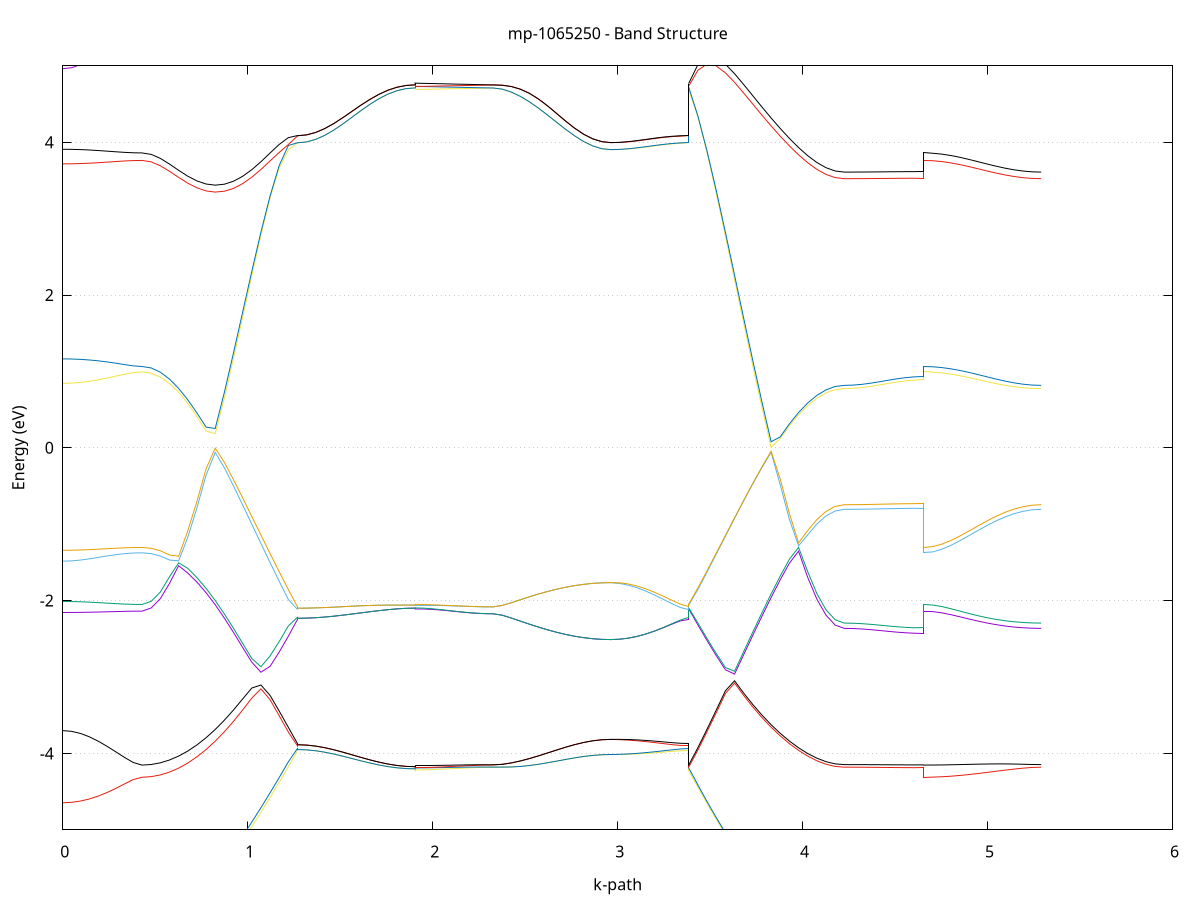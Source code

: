 set title 'mp-1065250 - Band Structure'
set xlabel 'k-path'
set ylabel 'Energy (eV)'
set grid y
set yrange [-5:5]
set terminal png size 800,600
set output 'mp-1065250_bands_gnuplot.png'
plot '-' using 1:2 with lines notitle, '-' using 1:2 with lines notitle, '-' using 1:2 with lines notitle, '-' using 1:2 with lines notitle, '-' using 1:2 with lines notitle, '-' using 1:2 with lines notitle, '-' using 1:2 with lines notitle, '-' using 1:2 with lines notitle, '-' using 1:2 with lines notitle, '-' using 1:2 with lines notitle, '-' using 1:2 with lines notitle, '-' using 1:2 with lines notitle, '-' using 1:2 with lines notitle, '-' using 1:2 with lines notitle, '-' using 1:2 with lines notitle, '-' using 1:2 with lines notitle, '-' using 1:2 with lines notitle, '-' using 1:2 with lines notitle, '-' using 1:2 with lines notitle, '-' using 1:2 with lines notitle
0.000000 -16.091419
0.047616 -16.090919
0.095231 -16.089219
0.142847 -16.086619
0.190463 -16.083119
0.238079 -16.079219
0.285694 -16.075119
0.333310 -16.071419
0.380926 -16.068819
0.428541 -16.067819
0.428541 -16.067819
0.477980 -16.059719
0.527419 -16.035319
0.576857 -15.994819
0.626296 -15.938119
0.675735 -15.865219
0.725174 -15.776219
0.774612 -15.671319
0.824051 -15.550419
0.873490 -15.413719
0.922928 -15.261219
0.972367 -15.093219
1.021806 -14.909719
1.071245 -14.711119
1.120683 -14.497319
1.170122 -14.268819
1.219561 -14.025819
1.268999 -13.768719
1.268999 -13.768719
1.268999 -13.750519
1.268999 -13.750519
1.317938 -13.750219
1.366877 -13.749319
1.415816 -13.747919
1.464755 -13.746119
1.513694 -13.744019
1.562633 -13.741619
1.611573 -13.739119
1.660512 -13.736719
1.709451 -13.734519
1.758390 -13.732719
1.807329 -13.731319
1.856268 -13.730419
1.905207 -13.730119
1.905207 -13.730119
1.905207 -13.748219
1.905207 -13.748219
1.952067 -13.746219
1.998927 -13.744219
2.045786 -13.742219
2.092646 -13.740319
2.139506 -13.738319
2.186366 -13.736419
2.233226 -13.734419
2.280086 -13.732519
2.326946 -13.730519
2.326946 -13.730519
2.375885 -13.731319
2.424824 -13.733519
2.473763 -13.736919
2.522702 -13.741219
2.571641 -13.745919
2.620580 -13.750919
2.669519 -13.755719
2.718458 -13.760219
2.767397 -13.764219
2.816336 -13.767519
2.865275 -13.770019
2.914214 -13.771519
2.963153 -13.772019
2.963153 -13.772019
3.010013 -13.773419
3.056873 -13.773819
3.103733 -13.773319
3.150593 -13.772219
3.197453 -13.770719
3.244313 -13.769019
3.291173 -13.767819
3.338033 -13.767519
3.384893 -13.768719
3.384893 -13.748219
3.434331 -14.004419
3.483770 -14.246619
3.533209 -14.474419
3.582648 -14.687619
3.632086 -14.885819
3.681525 -15.068819
3.730964 -15.236519
3.780402 -15.388719
3.829841 -15.525219
3.879280 -15.645919
3.928718 -15.750719
3.978157 -15.839519
4.027596 -15.912219
4.077035 -15.968919
4.126473 -16.009419
4.175912 -16.033719
4.225351 -16.041819
4.225351 -16.041819
4.272966 -16.041819
4.320582 -16.041819
4.368198 -16.041819
4.415814 -16.041819
4.463429 -16.041919
4.511045 -16.041919
4.558661 -16.041919
4.606276 -16.041919
4.653892 -16.041919
4.653892 -16.067819
4.702831 -16.067419
4.751770 -16.066319
4.800709 -16.064619
4.849648 -16.062219
4.898587 -16.059519
4.947526 -16.056519
4.996465 -16.053319
5.045404 -16.050319
5.094343 -16.047519
5.143282 -16.045119
5.192221 -16.043319
5.241160 -16.042219
5.290099 -16.041819
e
0.000000 -15.977919
0.047616 -15.978519
0.095231 -15.980319
0.142847 -15.983019
0.190463 -15.986619
0.238079 -15.990719
0.285694 -15.995019
0.333310 -15.998819
0.380926 -16.001519
0.428541 -16.002519
0.428541 -16.002519
0.477980 -15.994419
0.527419 -15.970119
0.576857 -15.929719
0.626296 -15.873119
0.675735 -15.800519
0.725174 -15.711819
0.774612 -15.607219
0.824051 -15.486619
0.873490 -15.350419
0.922928 -15.198419
0.972367 -15.031019
1.021806 -14.848219
1.071245 -14.650319
1.120683 -14.437419
1.170122 -14.209919
1.219561 -13.968019
1.268999 -13.732219
1.268999 -13.732219
1.268999 -13.750519
1.268999 -13.750519
1.317938 -13.750219
1.366877 -13.749319
1.415816 -13.747919
1.464755 -13.746119
1.513694 -13.744019
1.562633 -13.741619
1.611573 -13.739119
1.660512 -13.736719
1.709451 -13.734519
1.758390 -13.732719
1.807329 -13.731319
1.856268 -13.730419
1.905207 -13.730119
1.905207 -13.730119
1.905207 -13.712119
1.905207 -13.712119
1.952067 -13.714119
1.998927 -13.716119
2.045786 -13.718219
2.092646 -13.720319
2.139506 -13.722419
2.186366 -13.724519
2.233226 -13.726519
2.280086 -13.728519
2.326946 -13.730519
2.326946 -13.730519
2.375885 -13.731319
2.424824 -13.733519
2.473763 -13.736919
2.522702 -13.741219
2.571641 -13.745919
2.620580 -13.750919
2.669519 -13.755719
2.718458 -13.760219
2.767397 -13.764219
2.816336 -13.767519
2.865275 -13.770019
2.914214 -13.771519
2.963153 -13.772019
2.963153 -13.772019
3.010013 -13.769619
3.056873 -13.766319
3.103733 -13.762119
3.150593 -13.757219
3.197453 -13.751719
3.244313 -13.745919
3.291173 -13.740419
3.338033 -13.735719
3.384893 -13.732219
3.384893 -13.712119
3.434331 -13.952519
3.483770 -14.193619
3.533209 -14.420519
3.582648 -14.632719
3.632086 -14.830219
3.681525 -15.012619
3.730964 -15.179719
3.780402 -15.331319
3.829841 -15.467419
3.879280 -15.587719
3.928718 -15.692219
3.978157 -15.780719
4.027596 -15.853219
4.077035 -15.909719
4.126473 -15.950119
4.175912 -15.974319
4.225351 -15.982419
4.225351 -15.982419
4.272966 -15.982419
4.320582 -15.982419
4.368198 -15.982519
4.415814 -15.982519
4.463429 -15.982519
4.511045 -15.982619
4.558661 -15.982619
4.606276 -15.982619
4.653892 -15.982619
4.653892 -16.002519
4.702831 -16.002219
4.751770 -16.001419
4.800709 -16.000019
4.849648 -15.998219
4.898587 -15.996019
4.947526 -15.993719
4.996465 -15.991219
5.045404 -15.988919
5.094343 -15.986819
5.143282 -15.984919
5.192221 -15.983619
5.241160 -15.982719
5.290099 -15.982419
e
0.000000 -8.713319
0.047616 -8.712919
0.095231 -8.711719
0.142847 -8.709719
0.190463 -8.707319
0.238079 -8.704419
0.285694 -8.701519
0.333310 -8.699019
0.380926 -8.697319
0.428541 -8.696619
0.428541 -8.696619
0.477980 -8.759219
0.527419 -8.930819
0.576857 -9.178919
0.626296 -9.476019
0.675735 -9.806019
0.725174 -10.154319
0.774612 -10.509519
0.824051 -10.865919
0.873490 -11.219819
0.922928 -11.568319
0.972367 -11.909519
1.021806 -12.241819
1.071245 -12.563819
1.120683 -12.874619
1.170122 -13.173319
1.219561 -13.459419
1.268999 -13.712119
1.268999 -13.712119
1.268999 -13.693919
1.268999 -13.693919
1.317938 -13.693719
1.366877 -13.693019
1.415816 -13.692019
1.464755 -13.690719
1.513694 -13.689219
1.562633 -13.687519
1.611573 -13.685719
1.660512 -13.684019
1.709451 -13.682519
1.758390 -13.681219
1.807329 -13.680219
1.856268 -13.679619
1.905207 -13.679319
1.905207 -13.679319
1.905207 -13.697219
1.905207 -13.697219
1.952067 -13.695219
1.998927 -13.693219
2.045786 -13.691219
2.092646 -13.689119
2.139506 -13.687119
2.186366 -13.685119
2.233226 -13.683119
2.280086 -13.681119
2.326946 -13.679119
2.326946 -13.679119
2.375885 -13.678919
2.424824 -13.678119
2.473763 -13.677019
2.522702 -13.675819
2.571641 -13.674719
2.620580 -13.673819
2.669519 -13.673019
2.718458 -13.672519
2.767397 -13.672119
2.816336 -13.671819
2.865275 -13.671719
2.914214 -13.671619
2.963153 -13.671619
2.963153 -13.671619
3.010013 -13.674319
3.056873 -13.678019
3.103733 -13.682619
3.150593 -13.687919
3.197453 -13.693619
3.244313 -13.699419
3.291173 -13.704819
3.338033 -13.709219
3.384893 -13.712119
3.384893 -13.697219
3.434331 -13.440119
3.483770 -13.155419
3.533209 -12.858319
3.582648 -12.549619
3.632086 -12.230119
3.681525 -11.901019
3.730964 -11.563819
3.780402 -11.220319
3.829841 -10.872919
3.879280 -10.524719
3.928718 -10.180119
3.978157 -9.845119
4.027596 -9.539919
4.077035 -9.267719
4.126473 -9.046119
4.175912 -8.897719
4.225351 -8.845019
4.225351 -8.845019
4.272966 -8.844819
4.320582 -8.844419
4.368198 -8.843619
4.415814 -8.842819
4.463429 -8.841819
4.511045 -8.841019
4.558661 -8.840319
4.606276 -8.839819
4.653892 -8.839619
4.653892 -8.696619
4.702831 -8.698819
4.751770 -8.705319
4.800709 -8.715719
4.849648 -8.729319
4.898587 -8.745319
4.947526 -8.762719
4.996465 -8.780619
5.045404 -8.797919
5.094343 -8.813519
5.143282 -8.826719
5.192221 -8.836719
5.241160 -8.842919
5.290099 -8.845019
e
0.000000 -8.619519
0.047616 -8.619919
0.095231 -8.621119
0.142847 -8.623119
0.190463 -8.625619
0.238079 -8.628419
0.285694 -8.631319
0.333310 -8.633819
0.380926 -8.635619
0.428541 -8.636219
0.428541 -8.636219
0.477980 -8.705719
0.527419 -8.892719
0.576857 -9.156619
0.626296 -9.464719
0.675735 -9.794219
0.725174 -10.135419
0.774612 -10.483819
0.824051 -10.834419
0.873490 -11.183419
0.922928 -11.527919
0.972367 -11.865619
1.021806 -12.194819
1.071245 -12.514319
1.120683 -12.822919
1.170122 -13.119819
1.219561 -13.404219
1.268999 -13.675619
1.268999 -13.675619
1.268999 -13.693919
1.268999 -13.693919
1.317938 -13.693719
1.366877 -13.693019
1.415816 -13.692019
1.464755 -13.690719
1.513694 -13.689219
1.562633 -13.687519
1.611573 -13.685719
1.660512 -13.684019
1.709451 -13.682519
1.758390 -13.681219
1.807329 -13.680219
1.856268 -13.679619
1.905207 -13.679319
1.905207 -13.679319
1.905207 -13.661319
1.905207 -13.661319
1.952067 -13.663319
1.998927 -13.665319
2.045786 -13.667319
2.092646 -13.669319
2.139506 -13.671319
2.186366 -13.673219
2.233226 -13.675219
2.280086 -13.677219
2.326946 -13.679119
2.326946 -13.679119
2.375885 -13.678919
2.424824 -13.678119
2.473763 -13.677019
2.522702 -13.675819
2.571641 -13.674719
2.620580 -13.673819
2.669519 -13.673019
2.718458 -13.672519
2.767397 -13.672119
2.816336 -13.671819
2.865275 -13.671719
2.914214 -13.671619
2.963153 -13.671619
2.963153 -13.671619
3.010013 -13.669919
3.056873 -13.669219
3.103733 -13.669519
3.150593 -13.670519
3.197453 -13.672119
3.244313 -13.673919
3.291173 -13.675419
3.338033 -13.676219
3.384893 -13.675619
3.384893 -13.661319
3.434331 -13.391119
3.483770 -13.108119
3.533209 -12.813019
3.582648 -12.506519
3.632086 -12.189719
3.681525 -11.863719
3.730964 -11.530219
3.780402 -11.191019
3.829841 -10.848919
3.879280 -10.507219
3.928718 -10.170419
3.978157 -9.845019
4.027596 -9.528019
4.077035 -9.241819
4.126473 -9.005119
4.175912 -8.843819
4.225351 -8.785619
4.225351 -8.785619
4.272966 -8.785519
4.320582 -8.785019
4.368198 -8.784319
4.415814 -8.783419
4.463429 -8.782519
4.511045 -8.781619
4.558661 -8.780919
4.606276 -8.780419
4.653892 -8.780319
4.653892 -8.636219
4.702831 -8.638419
4.751770 -8.644919
4.800709 -8.655319
4.849648 -8.669019
4.898587 -8.685119
4.947526 -8.702619
4.996465 -8.720619
5.045404 -8.738019
5.094343 -8.753819
5.143282 -8.767119
5.192221 -8.777219
5.241160 -8.783519
5.290099 -8.785619
e
0.000000 -6.878919
0.047616 -6.878719
0.095231 -6.878319
0.142847 -6.877519
0.190463 -6.876619
0.238079 -6.875619
0.285694 -6.874619
0.333310 -6.873819
0.380926 -6.873319
0.428541 -6.873119
0.428541 -6.873119
0.477980 -6.824319
0.527419 -6.698219
0.576857 -6.532119
0.626296 -6.352819
0.675735 -6.173719
0.725174 -5.999019
0.774612 -5.828319
0.824051 -5.659219
0.873490 -5.489519
0.922928 -5.317119
0.972367 -5.140719
1.021806 -4.959219
1.071245 -4.771819
1.120683 -4.578419
1.170122 -4.378919
1.219561 -4.174019
1.268999 -3.964219
1.268999 -3.964219
1.268999 -3.949719
1.268999 -3.949719
1.317938 -3.953719
1.366877 -3.965419
1.415816 -3.984119
1.464755 -4.008319
1.513694 -4.036419
1.562633 -4.066619
1.611573 -4.097119
1.660512 -4.126019
1.709451 -4.151819
1.758390 -4.173219
1.807329 -4.189119
1.856268 -4.199019
1.905207 -4.202319
1.905207 -4.202319
1.905207 -4.217919
1.905207 -4.217919
1.952067 -4.215519
1.998927 -4.211919
2.045786 -4.207219
2.092646 -4.201819
2.139506 -4.196219
2.186366 -4.190719
2.233226 -4.185919
2.280086 -4.182119
2.326946 -4.179519
2.326946 -4.179519
2.375885 -4.179819
2.424824 -4.177819
2.473763 -4.171019
2.522702 -4.159019
2.571641 -4.142719
2.620580 -4.123019
2.669519 -4.101519
2.718458 -4.079519
2.767397 -4.058719
2.816336 -4.040619
2.865275 -4.026719
2.914214 -4.017819
2.963153 -4.014819
2.963153 -4.014819
3.010013 -4.014819
3.056873 -4.012419
3.103733 -4.007819
3.150593 -4.001119
3.197453 -3.992719
3.244313 -3.983319
3.291173 -3.973919
3.338033 -3.966419
3.384893 -3.964219
3.384893 -4.217919
3.434331 -4.441719
3.483770 -4.656719
3.533209 -4.862419
3.582648 -5.058619
3.632086 -5.245119
3.681525 -5.422019
3.730964 -5.589619
3.780402 -5.748419
3.829841 -5.901819
3.879280 -6.053019
3.928718 -6.200119
3.978157 -6.344119
4.027596 -6.485119
4.077035 -6.620019
4.126473 -6.739819
4.175912 -6.827119
4.225351 -6.859819
4.225351 -6.859819
4.272966 -6.859819
4.320582 -6.859819
4.368198 -6.859819
4.415814 -6.859919
4.463429 -6.859919
4.511045 -6.859919
4.558661 -6.859919
4.606276 -6.859919
4.653892 -6.859919
4.653892 -6.873119
4.702831 -6.872919
4.751770 -6.872319
4.800709 -6.871419
4.849648 -6.870219
4.898587 -6.868819
4.947526 -6.867319
4.996465 -6.865719
5.045404 -6.864119
5.094343 -6.862719
5.143282 -6.861519
5.192221 -6.860619
5.241160 -6.860019
5.290099 -6.859819
e
0.000000 -6.768319
0.047616 -6.768519
0.095231 -6.769019
0.142847 -6.769819
0.190463 -6.770819
0.238079 -6.771819
0.285694 -6.772819
0.333310 -6.773719
0.380926 -6.774219
0.428541 -6.774419
0.428541 -6.774419
0.477980 -6.732919
0.527419 -6.623119
0.576857 -6.473519
0.626296 -6.306319
0.675735 -6.133019
0.725174 -5.958719
0.774612 -5.785219
0.824051 -5.612219
0.873490 -5.438619
0.922928 -5.262819
0.972367 -5.083619
1.021806 -4.899819
1.071245 -4.710819
1.120683 -4.516219
1.170122 -4.316219
1.219561 -4.110919
1.268999 -3.935319
1.268999 -3.935319
1.268999 -3.949719
1.268999 -3.949719
1.317938 -3.953719
1.366877 -3.965419
1.415816 -3.984119
1.464755 -4.008319
1.513694 -4.036419
1.562633 -4.066619
1.611573 -4.097119
1.660512 -4.126019
1.709451 -4.151819
1.758390 -4.173219
1.807329 -4.189119
1.856268 -4.199019
1.905207 -4.202319
1.905207 -4.202319
1.905207 -4.191019
1.905207 -4.191019
1.952067 -4.189619
1.998927 -4.188119
2.045786 -4.186219
2.092646 -4.184019
2.139506 -4.181719
2.186366 -4.179719
2.233226 -4.178519
2.280086 -4.178419
2.326946 -4.179519
2.326946 -4.179519
2.375885 -4.179819
2.424824 -4.177819
2.473763 -4.171019
2.522702 -4.159019
2.571641 -4.142719
2.620580 -4.123019
2.669519 -4.101519
2.718458 -4.079519
2.767397 -4.058719
2.816336 -4.040619
2.865275 -4.026719
2.914214 -4.017819
2.963153 -4.014819
2.963153 -4.014819
3.010013 -4.012319
3.056873 -4.007319
3.103733 -4.000019
3.150593 -3.990519
3.197453 -3.979319
3.244313 -3.966919
3.291173 -3.954119
3.338033 -3.942619
3.384893 -3.935319
3.384893 -4.191019
3.434331 -4.415819
3.483770 -4.632919
3.533209 -4.841019
3.582648 -5.039819
3.632086 -5.229319
3.681525 -5.409619
3.730964 -5.581319
3.780402 -5.745019
3.829841 -5.899219
3.879280 -6.043019
3.928718 -6.180919
3.978157 -6.313619
4.027596 -6.440819
4.077035 -6.559619
4.126473 -6.662219
4.175912 -6.735019
4.225351 -6.761819
4.225351 -6.761819
4.272966 -6.761819
4.320582 -6.761819
4.368198 -6.761819
4.415814 -6.761819
4.463429 -6.761819
4.511045 -6.761819
4.558661 -6.761819
4.606276 -6.761819
4.653892 -6.761819
4.653892 -6.774419
4.702831 -6.774319
4.751770 -6.773719
4.800709 -6.772919
4.849648 -6.771719
4.898587 -6.770419
4.947526 -6.768919
4.996465 -6.767419
5.045404 -6.765919
5.094343 -6.764519
5.143282 -6.763419
5.192221 -6.762519
5.241160 -6.762019
5.290099 -6.761819
e
0.000000 -4.646319
0.047616 -4.640819
0.095231 -4.624319
0.142847 -4.597219
0.190463 -4.560019
0.238079 -4.513619
0.285694 -4.459519
0.333310 -4.400219
0.380926 -4.342619
0.428541 -4.312119
0.428541 -4.312119
0.477980 -4.304619
0.527419 -4.282319
0.576857 -4.245119
0.626296 -4.193119
0.675735 -4.126519
0.725174 -4.045419
0.774612 -3.949919
0.824051 -3.840319
0.873490 -3.717019
0.922928 -3.580619
0.972367 -3.432319
1.021806 -3.276619
1.071245 -3.155019
1.120683 -3.297319
1.170122 -3.507019
1.219561 -3.721619
1.268999 -3.901319
1.268999 -3.901319
1.268999 -3.886719
1.268999 -3.886719
1.317938 -3.891219
1.366877 -3.904319
1.415816 -3.925119
1.464755 -3.952119
1.513694 -3.983619
1.562633 -4.017619
1.611573 -4.052019
1.660512 -4.084919
1.709451 -4.114619
1.758390 -4.139519
1.807329 -4.158319
1.856268 -4.170019
1.905207 -4.173919
1.905207 -4.173919
1.905207 -4.185319
1.905207 -4.185319
1.952067 -4.184919
1.998927 -4.182319
2.045786 -4.177919
2.092646 -4.172619
2.139506 -4.167019
2.186366 -4.161519
2.233226 -4.156619
2.280086 -4.152719
2.326946 -4.150219
2.326946 -4.150219
2.375885 -4.143119
2.424824 -4.124919
2.473763 -4.099319
2.522702 -4.068019
2.571641 -4.032619
2.620580 -3.994919
2.669519 -3.956519
2.718458 -3.919419
2.767397 -3.885619
2.816336 -3.857019
2.865275 -3.835219
2.914214 -3.821519
2.963153 -3.816819
2.963153 -3.816819
3.010013 -3.820219
3.056873 -3.826219
3.103733 -3.834719
3.150593 -3.845419
3.197453 -3.857819
3.244313 -3.871219
3.291173 -3.884519
3.338033 -3.895719
3.384893 -3.901319
3.384893 -4.185319
3.434331 -3.953319
3.483770 -3.713219
3.533209 -3.467119
3.582648 -3.216219
3.632086 -3.079319
3.681525 -3.242119
3.730964 -3.392919
3.780402 -3.531519
3.829841 -3.657619
3.879280 -3.771319
3.928718 -3.872319
3.978157 -3.960519
4.027596 -4.035519
4.077035 -4.096519
4.126473 -4.142219
4.175912 -4.170719
4.225351 -4.180519
4.225351 -4.180519
4.272966 -4.180719
4.320582 -4.181319
4.368198 -4.182219
4.415814 -4.183319
4.463429 -4.184419
4.511045 -4.185619
4.558661 -4.186519
4.606276 -4.187119
4.653892 -4.187319
4.653892 -4.312119
4.702831 -4.310519
4.751770 -4.306119
4.800709 -4.298919
4.849648 -4.289119
4.898587 -4.277319
4.947526 -4.263919
4.996465 -4.249319
5.045404 -4.234319
5.094343 -4.219419
5.143282 -4.205519
5.192221 -4.193219
5.241160 -4.184119
5.290099 -4.180519
e
0.000000 -3.702019
0.047616 -3.711319
0.095231 -3.738719
0.142847 -3.782219
0.190463 -3.838919
0.238079 -3.905519
0.285694 -3.978219
0.333310 -4.052219
0.380926 -4.119319
0.428541 -4.153019
0.428541 -4.153019
0.477980 -4.145719
0.527419 -4.123619
0.576857 -4.086819
0.626296 -4.035419
0.675735 -3.969619
0.725174 -3.889419
0.774612 -3.795119
0.824051 -3.687119
0.873490 -3.565719
0.922928 -3.431919
0.972367 -3.288019
1.021806 -3.144619
1.071245 -3.105019
1.120683 -3.240819
1.170122 -3.445719
1.219561 -3.658919
1.268999 -3.871919
1.268999 -3.871919
1.268999 -3.886719
1.268999 -3.886719
1.317938 -3.891219
1.366877 -3.904319
1.415816 -3.925119
1.464755 -3.952119
1.513694 -3.983619
1.562633 -4.017619
1.611573 -4.052019
1.660512 -4.084919
1.709451 -4.114619
1.758390 -4.139519
1.807329 -4.158319
1.856268 -4.170019
1.905207 -4.173919
1.905207 -4.173919
1.905207 -4.158119
1.905207 -4.158119
1.952067 -4.158819
1.998927 -4.158219
2.045786 -4.156819
2.092646 -4.154619
2.139506 -4.152419
2.186366 -4.150419
2.233226 -4.149119
2.280086 -4.149019
2.326946 -4.150219
2.326946 -4.150219
2.375885 -4.143119
2.424824 -4.124919
2.473763 -4.099319
2.522702 -4.068019
2.571641 -4.032619
2.620580 -3.994919
2.669519 -3.956519
2.718458 -3.919419
2.767397 -3.885619
2.816336 -3.857019
2.865275 -3.835219
2.914214 -3.821519
2.963153 -3.816819
2.963153 -3.816819
3.010013 -3.816219
3.056873 -3.818419
3.103733 -3.823119
3.150593 -3.830019
3.197453 -3.838819
3.244313 -3.848719
3.291173 -3.858919
3.338033 -3.867619
3.384893 -3.871919
3.384893 -4.158119
3.434331 -3.923319
3.483770 -3.681319
3.533209 -3.433219
3.582648 -3.180419
3.632086 -3.049519
3.681525 -3.211219
3.730964 -3.361119
3.780402 -3.499019
3.829841 -3.624519
3.879280 -3.737719
3.928718 -3.838419
3.978157 -3.926419
4.027596 -4.001419
4.077035 -4.062519
4.126473 -4.108419
4.175912 -4.137119
4.225351 -4.146919
4.225351 -4.146919
4.272966 -4.147019
4.320582 -4.147319
4.368198 -4.147819
4.415814 -4.148519
4.463429 -4.149219
4.511045 -4.149919
4.558661 -4.150419
4.606276 -4.150819
4.653892 -4.150919
4.653892 -4.153019
4.702831 -4.152619
4.751770 -4.151219
4.800709 -4.149119
4.849648 -4.146519
4.898587 -4.143719
4.947526 -4.141019
4.996465 -4.139019
5.045404 -4.137819
5.094343 -4.137919
5.143282 -4.139419
5.192221 -4.142119
5.241160 -4.145319
5.290099 -4.146919
e
0.000000 -2.155519
0.047616 -2.155119
0.095231 -2.154019
0.142847 -2.152119
0.190463 -2.149619
0.238079 -2.146719
0.285694 -2.143519
0.333310 -2.140619
0.380926 -2.138519
0.428541 -2.137819
0.428541 -2.137819
0.477980 -2.096619
0.527419 -1.974619
0.576857 -1.775519
0.626296 -1.543319
0.675735 -1.639519
0.725174 -1.757519
0.774612 -1.896219
0.824051 -2.054119
0.873490 -2.228619
0.922928 -2.416419
0.972367 -2.612819
1.021806 -2.805719
1.071245 -2.937919
1.120683 -2.860419
1.170122 -2.673519
1.219561 -2.465819
1.268999 -2.245819
1.268999 -2.245819
1.268999 -2.231219
1.268999 -2.231219
1.317938 -2.229419
1.366877 -2.223919
1.415816 -2.215319
1.464755 -2.204019
1.513694 -2.190719
1.562633 -2.176019
1.611573 -2.160819
1.660512 -2.145719
1.709451 -2.131319
1.758390 -2.118519
1.807329 -2.108019
1.856268 -2.100819
1.905207 -2.098219
1.905207 -2.098219
1.905207 -2.109219
1.905207 -2.109219
1.952067 -2.110119
1.998927 -2.115419
2.045786 -2.124119
2.092646 -2.134919
2.139506 -2.146319
2.186366 -2.156919
2.233226 -2.165419
2.280086 -2.170819
2.326946 -2.172519
2.326946 -2.172519
2.375885 -2.191219
2.424824 -2.227919
2.473763 -2.268219
2.522702 -2.308219
2.571641 -2.346519
2.620580 -2.382119
2.669519 -2.414319
2.718458 -2.442619
2.767397 -2.466319
2.816336 -2.485219
2.865275 -2.499019
2.914214 -2.507319
2.963153 -2.510119
2.963153 -2.510119
3.010013 -2.505519
3.056873 -2.491919
3.103733 -2.469519
3.150593 -2.439019
3.197453 -2.401319
3.244313 -2.357819
3.291173 -2.310719
3.338033 -2.266319
3.384893 -2.245819
3.384893 -2.109219
3.434331 -2.319119
3.483770 -2.524119
3.533209 -2.719819
3.582648 -2.905019
3.632086 -2.962119
3.681525 -2.706919
3.730964 -2.452819
3.780402 -2.202419
3.829841 -1.959119
3.879280 -1.726519
3.928718 -1.509419
3.978157 -1.352919
4.027596 -1.695719
4.077035 -1.980219
4.126473 -2.190719
4.175912 -2.319919
4.225351 -2.363519
4.225351 -2.363519
4.272966 -2.365619
4.320582 -2.371419
4.368198 -2.380319
4.415814 -2.391119
4.463429 -2.402519
4.511045 -2.413019
4.558661 -2.421519
4.606276 -2.427019
4.653892 -2.428919
4.653892 -2.137819
4.702831 -2.143619
4.751770 -2.159819
4.800709 -2.183519
4.849648 -2.211219
4.898587 -2.240119
4.947526 -2.267719
4.996465 -2.292819
5.045404 -2.314519
5.094343 -2.332219
5.143282 -2.346019
5.192221 -2.355819
5.241160 -2.361619
5.290099 -2.363519
e
0.000000 -2.011419
0.047616 -2.012419
0.095231 -2.015519
0.142847 -2.020219
0.190463 -2.026219
0.238079 -2.032919
0.285694 -2.039619
0.333310 -2.045319
0.380926 -2.049219
0.428541 -2.050719
0.428541 -2.050719
0.477980 -2.009619
0.527419 -1.887719
0.576857 -1.688819
0.626296 -1.505619
0.675735 -1.577919
0.725174 -1.698419
0.774612 -1.839219
0.824051 -1.998419
0.873490 -2.173719
0.922928 -2.362019
0.972367 -2.559419
1.021806 -2.757819
1.071245 -2.865019
1.120683 -2.724519
1.170122 -2.535919
1.219561 -2.331319
1.268999 -2.217819
1.268999 -2.217819
1.268999 -2.231219
1.268999 -2.231219
1.317938 -2.229419
1.366877 -2.223919
1.415816 -2.215319
1.464755 -2.204019
1.513694 -2.190719
1.562633 -2.176019
1.611573 -2.160819
1.660512 -2.145719
1.709451 -2.131319
1.758390 -2.118519
1.807329 -2.108019
1.856268 -2.100819
1.905207 -2.098219
1.905207 -2.098219
1.905207 -2.095519
1.905207 -2.095519
1.952067 -2.098819
1.998927 -2.107019
2.045786 -2.118319
2.092646 -2.131019
2.139506 -2.143719
2.186366 -2.155219
2.233226 -2.164419
2.280086 -2.170319
2.326946 -2.172519
2.326946 -2.172519
2.375885 -2.191219
2.424824 -2.227919
2.473763 -2.268219
2.522702 -2.308219
2.571641 -2.346519
2.620580 -2.382119
2.669519 -2.414319
2.718458 -2.442619
2.767397 -2.466319
2.816336 -2.485219
2.865275 -2.499019
2.914214 -2.507319
2.963153 -2.510119
2.963153 -2.510119
3.010013 -2.505519
3.056873 -2.491719
3.103733 -2.469119
3.150593 -2.438119
3.197453 -2.399519
3.244313 -2.354519
3.291173 -2.305019
3.338033 -2.255019
3.384893 -2.217819
3.384893 -2.095519
3.434331 -2.295319
3.483770 -2.498519
3.533209 -2.692619
3.582648 -2.876419
3.632086 -2.924419
3.681525 -2.667219
3.730964 -2.410919
3.780402 -2.158319
3.829841 -1.912619
3.879280 -1.677719
3.928718 -1.458119
3.978157 -1.303219
4.027596 -1.620919
4.077035 -1.907219
4.126473 -2.119519
4.175912 -2.250119
4.225351 -2.294219
4.225351 -2.294219
4.272966 -2.296219
4.320582 -2.301919
4.368198 -2.310519
4.415814 -2.321019
4.463429 -2.332119
4.511045 -2.342319
4.558661 -2.350519
4.606276 -2.355919
4.653892 -2.357719
4.653892 -2.050719
4.702831 -2.057819
4.751770 -2.077519
4.800709 -2.105319
4.849648 -2.136619
4.898587 -2.168119
4.947526 -2.197419
4.996465 -2.223419
5.045404 -2.245419
5.094343 -2.263319
5.143282 -2.276919
5.192221 -2.286619
5.241160 -2.292319
5.290099 -2.294219
e
0.000000 -1.483619
0.047616 -1.479919
0.095231 -1.469319
0.142847 -1.453619
0.190463 -1.435019
0.238079 -1.416119
0.285694 -1.399119
0.333310 -1.385719
0.380926 -1.377319
0.428541 -1.374519
0.428541 -1.374519
0.477980 -1.384919
0.527419 -1.416219
0.576857 -1.468919
0.626296 -1.479119
0.675735 -1.172619
0.725174 -0.785719
0.774612 -0.358119
0.824051 -0.060019
0.873490 -0.260119
0.922928 -0.499319
0.972367 -0.747619
1.021806 -0.999519
1.071245 -1.251819
1.120683 -1.501819
1.170122 -1.747419
1.219561 -1.986619
1.268999 -2.115519
1.268999 -2.115519
1.268999 -2.099219
1.268999 -2.099219
1.317938 -2.098219
1.366877 -2.095419
1.415816 -2.091119
1.464755 -2.085619
1.513694 -2.079619
1.562633 -2.073619
1.611573 -2.068219
1.660512 -2.063719
1.709451 -2.060619
1.758390 -2.058919
1.807329 -2.058619
1.856268 -2.059119
1.905207 -2.059419
1.905207 -2.059419
1.905207 -2.062119
1.905207 -2.062119
1.952067 -2.062419
1.998927 -2.063019
2.045786 -2.064819
2.092646 -2.067819
2.139506 -2.071619
2.186366 -2.075619
2.233226 -2.079119
2.280086 -2.081419
2.326946 -2.082119
2.326946 -2.082119
2.375885 -2.063619
2.424824 -2.027719
2.473763 -1.988719
2.522702 -1.950419
2.571641 -1.914219
2.620580 -1.880919
2.669519 -1.851119
2.718458 -1.825319
2.767397 -1.803819
2.816336 -1.786919
2.865275 -1.774619
2.914214 -1.767219
2.963153 -1.764819
2.963153 -1.764819
3.010013 -1.774919
3.056873 -1.797219
3.103733 -1.830619
3.150593 -1.873619
3.197453 -1.924319
3.244313 -1.980019
3.291173 -2.037519
3.338033 -2.089919
3.384893 -2.115519
3.384893 -2.062119
3.434331 -1.851719
3.483770 -1.623819
3.533209 -1.391519
3.582648 -1.157019
3.632086 -0.922619
3.681525 -0.691119
3.730964 -0.469019
3.780402 -0.257519
3.829841 -0.058719
3.879280 -0.485719
3.928718 -0.938119
3.978157 -1.282519
4.027596 -1.138619
4.077035 -0.997519
4.126473 -0.892219
4.175912 -0.827119
4.225351 -0.805019
4.225351 -0.805019
4.272966 -0.804619
4.320582 -0.803319
4.368198 -0.801419
4.415814 -0.799219
4.463429 -0.796819
4.511045 -0.794719
4.558661 -0.793019
4.606276 -0.791919
4.653892 -0.791519
4.653892 -1.374519
4.702831 -1.362519
4.751770 -1.328719
4.800709 -1.278219
4.849648 -1.217119
4.898587 -1.150619
4.947526 -1.082819
4.996465 -1.017519
5.045404 -0.957419
5.094343 -0.905119
5.143282 -0.862419
5.192221 -0.830919
5.241160 -0.811519
5.290099 -0.805019
e
0.000000 -1.341319
0.047616 -1.340219
0.095231 -1.337319
0.142847 -1.332719
0.190463 -1.326919
0.238079 -1.320519
0.285694 -1.314319
0.333310 -1.309019
0.380926 -1.305419
0.428541 -1.304219
0.428541 -1.304219
0.477980 -1.315019
0.527419 -1.347619
0.576857 -1.402319
0.626296 -1.419319
0.675735 -1.087019
0.725174 -0.701319
0.774612 -0.276419
0.824051 -0.004619
0.873490 -0.188619
0.922928 -0.416819
0.972367 -0.654719
1.021806 -0.897219
1.071245 -1.141019
1.120683 -1.383519
1.170122 -1.622319
1.219561 -1.855619
1.268999 -2.081719
1.268999 -2.081719
1.268999 -2.099219
1.268999 -2.099219
1.317938 -2.098219
1.366877 -2.095419
1.415816 -2.091119
1.464755 -2.085619
1.513694 -2.079619
1.562633 -2.073619
1.611573 -2.068219
1.660512 -2.063719
1.709451 -2.060619
1.758390 -2.058919
1.807329 -2.058619
1.856268 -2.059119
1.905207 -2.059419
1.905207 -2.059419
1.905207 -2.048619
1.905207 -2.048619
1.952067 -2.051319
1.998927 -2.054919
2.045786 -2.059219
2.092646 -2.064019
2.139506 -2.069219
2.186366 -2.074119
2.233226 -2.078219
2.280086 -2.081019
2.326946 -2.082119
2.326946 -2.082119
2.375885 -2.063619
2.424824 -2.027719
2.473763 -1.988719
2.522702 -1.950419
2.571641 -1.914219
2.620580 -1.880919
2.669519 -1.851119
2.718458 -1.825319
2.767397 -1.803819
2.816336 -1.786919
2.865275 -1.774619
2.914214 -1.767219
2.963153 -1.764819
2.963153 -1.764819
3.010013 -1.767119
3.056873 -1.781819
3.103733 -1.808019
3.150593 -1.844419
3.197453 -1.889019
3.244313 -1.939619
3.291173 -1.993419
3.338033 -2.045419
3.384893 -2.081719
3.384893 -2.048619
3.434331 -1.832819
3.483770 -1.607619
3.533209 -1.378519
3.582648 -1.147519
3.632086 -0.917119
3.681525 -0.689919
3.730964 -0.465419
3.780402 -0.248819
3.829841 -0.044719
3.879280 -0.409919
3.928718 -0.861819
3.978157 -1.244119
4.027596 -1.082819
4.077035 -0.939819
4.126473 -0.833119
4.175912 -0.767019
4.225351 -0.744719
4.225351 -0.744719
4.272966 -0.744219
4.320582 -0.742919
4.368198 -0.740819
4.415814 -0.738419
4.463429 -0.736019
4.511045 -0.733719
4.558661 -0.731919
4.606276 -0.730819
4.653892 -0.730419
4.653892 -1.304219
4.702831 -1.293319
4.751770 -1.262019
4.800709 -1.214419
4.849648 -1.155519
4.898587 -1.090119
4.947526 -1.022819
4.996465 -0.957519
5.045404 -0.897319
5.094343 -0.844819
5.143282 -0.802019
5.192221 -0.770519
5.241160 -0.751219
5.290099 -0.744719
e
0.000000 0.844081
0.047616 0.847181
0.095231 0.856281
0.142847 0.870981
0.190463 0.890181
0.238079 0.912981
0.285694 0.937881
0.333310 0.962881
0.380926 0.984481
0.428541 0.994481
0.428541 0.994481
0.477980 0.977481
0.527419 0.926581
0.576857 0.842781
0.626296 0.727181
0.675735 0.581681
0.725174 0.409481
0.774612 0.219581
0.824051 0.186281
0.873490 0.648981
0.922928 1.171681
0.972367 1.711281
1.021806 2.254481
1.071245 2.784481
1.120683 3.272781
1.170122 3.662381
1.219561 3.903781
1.268999 3.991781
1.268999 3.991781
1.268999 3.993181
1.268999 3.993181
1.317938 4.004381
1.366877 4.037281
1.415816 4.089681
1.464755 4.158381
1.513694 4.238781
1.562633 4.325781
1.611573 4.413481
1.660512 4.496481
1.709451 4.570081
1.758390 4.630581
1.807329 4.675081
1.856268 4.702381
1.905207 4.711581
1.905207 4.711581
1.905207 4.691281
1.905207 4.691281
1.952067 4.693581
1.998927 4.695781
2.045786 4.697781
2.092646 4.699881
2.139506 4.701881
2.186366 4.703881
2.233226 4.705981
2.280086 4.708181
2.326946 4.710281
2.326946 4.710281
2.375885 4.695681
2.424824 4.657381
2.473763 4.601081
2.522702 4.530081
2.571641 4.447381
2.620580 4.356781
2.669519 4.262681
2.718458 4.169981
2.767397 4.083881
2.816336 4.009581
2.865275 3.952181
2.914214 3.915781
2.963153 3.903381
2.963153 3.903381
3.010013 3.905481
3.056873 3.912581
3.103733 3.923681
3.150593 3.937381
3.197453 3.952081
3.244313 3.966381
3.291173 3.978681
3.338033 3.987581
3.384893 3.991781
3.384893 4.691481
3.434331 4.333281
3.483770 3.863381
3.533209 3.332581
3.582648 2.773281
3.632086 2.202481
3.681525 1.632081
3.730964 1.070781
3.780402 0.526181
3.829841 0.005081
3.879280 0.124381
3.928718 0.288781
3.978157 0.432081
4.027596 0.552481
4.077035 0.648181
4.126473 0.717981
4.175912 0.760581
4.225351 0.774881
4.225351 0.774881
4.272966 0.778381
4.320582 0.788381
4.368198 0.803881
4.415814 0.822781
4.463429 0.842881
4.511045 0.861781
4.558661 0.877181
4.606276 0.887281
4.653892 0.890781
4.653892 0.994481
4.702831 0.991081
4.751770 0.981081
4.800709 0.965181
4.849648 0.944381
4.898587 0.919981
4.947526 0.893681
4.996465 0.866981
5.045404 0.841481
5.094343 0.818781
5.143282 0.799981
5.192221 0.786181
5.241160 0.777681
5.290099 0.774881
e
0.000000 1.164281
0.047616 1.162781
0.095231 1.157981
0.142847 1.150081
0.190463 1.139081
0.238079 1.125081
0.285694 1.108381
0.333310 1.090081
0.380926 1.072881
0.428541 1.064381
0.428541 1.064381
0.477980 1.045781
0.527419 0.990381
0.576857 0.900081
0.626296 0.777981
0.675735 0.628381
0.725174 0.456681
0.774612 0.271581
0.824051 0.252881
0.873490 0.724481
0.922928 1.242781
0.972367 1.775381
1.021806 2.308381
1.071245 2.823881
1.120683 3.296081
1.170122 3.695981
1.219561 3.957581
1.268999 3.993981
1.268999 3.993981
1.268999 3.993181
1.268999 3.993181
1.317938 4.004381
1.366877 4.037281
1.415816 4.089681
1.464755 4.158381
1.513694 4.238881
1.562633 4.325781
1.611573 4.413481
1.660512 4.496581
1.709451 4.570181
1.758390 4.630681
1.807329 4.675081
1.856268 4.702481
1.905207 4.711581
1.905207 4.711581
1.905207 4.728881
1.905207 4.728881
1.952067 4.728781
1.998927 4.726781
2.045786 4.724381
2.092646 4.721981
2.139506 4.719781
2.186366 4.717181
2.233226 4.714881
2.280086 4.712581
2.326946 4.710481
2.326946 4.710381
2.375885 4.695781
2.424824 4.657381
2.473763 4.601081
2.522702 4.530081
2.571641 4.447381
2.620580 4.356781
2.669519 4.262681
2.718458 4.169981
2.767397 4.083881
2.816336 4.009581
2.865275 3.952181
2.914214 3.915781
2.963153 3.903381
2.963153 3.903381
3.010013 3.906681
3.056873 3.914981
3.103733 3.927081
3.150593 3.941681
3.197453 3.956881
3.244313 3.971381
3.291173 3.983281
3.338033 3.991181
3.384893 3.993981
3.384893 4.729081
3.434331 4.340481
3.483770 3.880481
3.533209 3.367481
3.582648 2.820981
3.632086 2.259381
3.681525 1.695681
3.730964 1.139381
3.780402 0.598281
3.829841 0.079481
3.879280 0.143881
3.928718 0.313681
3.978157 0.461981
4.027596 0.586781
4.077035 0.686181
4.126473 0.758581
4.175912 0.802781
4.225351 0.817681
4.225351 0.817681
4.272966 0.821081
4.320582 0.831081
4.368198 0.846381
4.415814 0.865081
4.463429 0.885081
4.511045 0.903781
4.558661 0.919081
4.606276 0.929081
4.653892 0.932481
4.653892 1.064381
4.702831 1.060981
4.751770 1.050881
4.800709 1.034581
4.849648 1.013081
4.898587 0.987481
4.947526 0.959181
4.996465 0.929681
5.045404 0.900681
5.094343 0.873881
5.143282 0.850681
5.192221 0.832881
5.241160 0.821481
5.290099 0.817681
e
0.000000 3.717181
0.047616 3.718181
0.095231 3.721181
0.142847 3.725981
0.190463 3.732381
0.238079 3.739881
0.285694 3.747681
0.333310 3.754881
0.380926 3.760181
0.428541 3.762181
0.428541 3.762181
0.477980 3.743681
0.527419 3.692481
0.576857 3.620081
0.626296 3.540081
0.675735 3.464681
0.725174 3.403581
0.774612 3.363381
0.824051 3.347981
0.873490 3.358981
0.922928 3.396281
0.972367 3.458381
1.021806 3.542281
1.071245 3.643681
1.120683 3.755581
1.170122 3.866681
1.219561 3.970081
1.268999 4.083081
1.268999 4.083081
1.268999 4.085581
1.268999 4.085581
1.317938 4.096481
1.366877 4.128181
1.415816 4.178781
1.464755 4.244681
1.513694 4.321281
1.562633 4.403281
1.611573 4.485081
1.660512 4.561381
1.709451 4.627881
1.758390 4.681481
1.807329 4.720381
1.856268 4.743881
1.905207 4.751681
1.905207 4.751681
1.905207 4.731481
1.905207 4.731481
1.952067 4.731881
1.998927 4.734281
2.045786 4.736481
2.092646 4.738781
2.139506 4.741081
2.186366 4.743281
2.233226 4.745581
2.280086 4.748081
2.326946 4.750281
2.326946 4.750381
2.375885 4.746581
2.424824 4.729981
2.473763 4.695181
2.522702 4.640481
2.571641 4.566681
2.620580 4.477181
2.669519 4.378081
2.718458 4.277681
2.767397 4.184181
2.816336 4.104881
2.865275 4.045081
2.914214 4.007981
2.963153 3.995381
2.963153 3.995381
3.010013 3.997681
3.056873 4.005481
3.103733 4.017781
3.150593 4.032881
3.197453 4.048581
3.244313 4.062581
3.291173 4.073481
3.338033 4.080381
3.384893 4.083081
3.384893 4.731681
3.434331 4.943581
3.483770 5.023181
3.533209 4.998481
3.582648 4.908581
3.632086 4.784181
3.681525 4.644081
3.730964 4.498981
3.780402 4.354481
3.829841 4.213781
3.879280 4.079081
3.928718 3.952381
3.978157 3.835781
4.027596 3.732281
4.077035 3.645381
4.126473 3.579181
4.175912 3.537481
4.225351 3.523281
4.225351 3.523281
4.272966 3.523481
4.320582 3.523981
4.368198 3.524781
4.415814 3.525881
4.463429 3.526881
4.511045 3.527881
4.558661 3.528681
4.606276 3.529181
4.653892 3.529381
4.653892 3.762181
4.702831 3.758481
4.751770 3.747681
4.800709 3.730481
4.849648 3.708081
4.898587 3.681881
4.947526 3.653581
4.996465 3.624781
5.045404 3.597281
5.094343 3.572481
5.143282 3.551781
5.192221 3.536181
5.241160 3.526481
5.290099 3.523281
e
0.000000 3.908381
0.047616 3.907281
0.095231 3.903981
0.142847 3.898781
0.190463 3.891881
0.238079 3.883881
0.285694 3.875581
0.333310 3.867981
0.380926 3.862381
0.428541 3.860281
0.428541 3.860281
0.477980 3.841281
0.527419 3.788781
0.576857 3.714481
0.626296 3.632681
0.675735 3.555781
0.725174 3.493881
0.774612 3.453481
0.824051 3.438681
0.873490 3.450881
0.922928 3.490081
0.972367 3.554481
1.021806 3.640981
1.071245 3.744981
1.120683 3.859181
1.170122 3.971681
1.219561 4.060681
1.268999 4.087481
1.268999 4.087481
1.268999 4.085581
1.268999 4.085581
1.317938 4.096481
1.366877 4.128181
1.415816 4.178781
1.464755 4.244681
1.513694 4.321281
1.562633 4.403281
1.611573 4.485181
1.660512 4.561381
1.709451 4.627881
1.758390 4.681881
1.807329 4.720481
1.856268 4.743881
1.905207 4.751681
1.905207 4.751681
1.905207 4.773581
1.905207 4.773581
1.952067 4.771081
1.998927 4.768681
2.045786 4.765981
2.092646 4.763381
2.139506 4.760681
2.186366 4.757981
2.233226 4.755381
2.280086 4.752981
2.326946 4.750381
2.326946 4.750481
2.375885 4.746781
2.424824 4.729981
2.473763 4.695181
2.522702 4.640581
2.571641 4.567181
2.620580 4.477181
2.669519 4.378081
2.718458 4.277681
2.767397 4.184181
2.816336 4.104881
2.865275 4.045081
2.914214 4.007981
2.963153 3.995381
2.963153 3.995381
3.010013 3.998981
3.056873 4.007881
3.103733 4.020981
3.150593 4.036681
3.197453 4.052581
3.244313 4.066881
3.291173 4.077881
3.338033 4.084881
3.384893 4.087481
3.384893 4.773681
3.434331 5.017781
3.483770 5.121081
3.533209 5.108481
3.582648 5.022181
3.632086 4.897381
3.681525 4.755581
3.730964 4.608181
3.780402 4.461081
3.829841 4.317781
3.879280 4.180181
3.928718 4.050481
3.978157 3.930881
4.027596 3.824581
4.077035 3.735281
4.126473 3.667181
4.175912 3.624281
4.225351 3.609581
4.225351 3.609581
4.272966 3.609781
4.320582 3.610381
4.368198 3.611181
4.415814 3.612281
4.463429 3.613381
4.511045 3.614381
4.558661 3.615281
4.606276 3.615781
4.653892 3.615981
4.653892 3.860281
4.702831 3.856381
4.751770 3.845081
4.800709 3.826981
4.849648 3.803381
4.898587 3.775881
4.947526 3.746181
4.996465 3.715981
5.045404 3.687181
5.094343 3.661181
5.143282 3.639481
5.192221 3.623181
5.241160 3.612981
5.290099 3.609581
e
0.000000 4.962981
0.047616 4.975781
0.095231 5.014381
0.142847 5.078681
0.190463 5.168681
0.238079 5.284081
0.285694 5.423281
0.333310 5.582181
0.380926 5.745181
0.428541 5.838281
0.428541 5.838281
0.477980 5.849581
0.527419 5.881981
0.576857 5.932581
0.626296 5.998581
0.675735 6.078481
0.725174 6.171281
0.774612 6.276381
0.824051 6.392481
0.873490 6.517981
0.922928 6.649381
0.972367 6.780881
1.021806 6.669281
1.071245 6.421081
1.120683 6.235081
1.170122 6.145681
1.219561 6.194981
1.268999 6.390981
1.268999 6.391081
1.268999 6.417481
1.268999 6.417481
1.317938 6.422281
1.366877 6.436581
1.415816 6.460281
1.464755 6.492781
1.513694 6.532281
1.562633 6.574381
1.611573 6.613781
1.660512 6.645681
1.709451 6.668681
1.758390 6.684481
1.807329 6.696181
1.856268 6.705381
1.905207 6.709881
1.905207 6.709881
1.905207 6.698381
1.905207 6.698381
1.952067 6.710881
1.998927 6.747181
2.045786 6.798481
2.092646 6.868181
2.139506 6.950081
2.186366 7.030981
2.233226 7.106581
2.280086 7.156781
2.326946 7.177281
2.326946 7.175981
2.375885 7.028981
2.424824 6.815381
2.473763 6.603081
2.522702 6.407881
2.571641 6.238281
2.620580 6.098081
2.669519 5.986881
2.718458 5.901981
2.767397 5.839181
2.816336 5.794581
2.865275 5.764881
2.914214 5.747881
2.963153 5.742381
2.963153 5.742381
3.010013 5.747381
3.056873 5.770781
3.103733 5.812981
3.150593 5.874181
3.197453 5.954181
3.244313 6.051481
3.291173 6.162981
3.338033 6.282381
3.384893 6.391081
3.384893 6.699481
3.434331 6.490681
3.483770 6.310281
3.533209 6.154681
3.582648 6.016981
3.632086 5.894781
3.681525 5.789581
3.730964 5.704781
3.780402 5.644081
3.829841 5.607281
3.879280 5.598881
3.928718 5.618481
3.978157 5.662981
4.027596 5.726081
4.077035 5.797881
4.126473 5.865381
4.175912 5.914181
4.225351 5.931981
4.225351 5.931981
4.272966 5.931581
4.320582 5.930381
4.368198 5.928781
4.415814 5.927081
4.463429 5.925181
4.511045 5.922281
4.558661 5.920081
4.606276 5.918781
4.653892 5.918281
4.653892 5.838281
4.702831 5.838681
4.751770 5.839781
4.800709 5.841681
4.849648 5.844481
4.898587 5.848081
4.947526 5.852581
4.996465 5.858381
5.045404 5.865481
5.094343 5.874381
5.143282 5.885381
5.192221 5.898981
5.241160 5.915381
5.290099 5.931981
e
0.000000 6.589981
0.047616 6.595981
0.095231 6.613681
0.142847 6.642081
0.190463 6.678181
0.238079 6.711381
0.285694 6.696181
0.333310 6.551381
0.380926 6.354281
0.428541 6.245681
0.428541 6.245681
0.477980 6.259081
0.527419 6.296781
0.576857 6.353381
0.626296 6.424081
0.675735 6.506481
0.725174 6.599281
0.774612 6.701481
0.824051 6.811781
0.873490 6.927781
0.922928 7.048481
0.972367 6.954081
1.021806 6.736481
1.071245 6.493081
1.120683 6.313781
1.170122 6.238681
1.219561 6.306381
1.268999 6.438581
1.268999 6.438481
1.268999 6.417581
1.268999 6.417581
1.317938 6.422281
1.366877 6.436681
1.415816 6.460381
1.464755 6.493081
1.513694 6.534981
1.562633 6.574381
1.611573 6.614781
1.660512 6.647381
1.709451 6.668781
1.758390 6.684881
1.807329 6.696281
1.856268 6.705481
1.905207 6.709881
1.905207 6.710281
1.905207 6.710781
1.905207 6.710981
1.952067 6.724681
1.998927 6.762581
2.045786 6.813481
2.092646 6.882481
2.139506 6.962381
2.186366 7.040881
2.233226 7.109281
2.280086 7.160081
2.326946 7.188181
2.326946 7.179781
2.375885 7.040481
2.424824 6.818281
2.473763 6.603381
2.522702 6.407981
2.571641 6.239081
2.620580 6.098181
2.669519 5.986881
2.718458 5.902081
2.767397 5.839281
2.816336 5.794581
2.865275 5.764881
2.914214 5.748181
2.963153 5.742681
2.963153 5.742381
3.010013 5.755681
3.056873 5.787281
3.103733 5.837581
3.150593 5.906881
3.197453 5.994681
3.244313 6.099581
3.291173 6.218081
3.338033 6.343381
3.384893 6.438481
3.384893 6.712281
3.434331 6.513481
3.483770 6.334681
3.533209 6.176081
3.582648 6.033481
3.632086 5.906281
3.681525 5.796781
3.730964 5.708181
3.780402 5.644181
3.829841 5.610281
3.879280 5.604581
3.928718 5.626381
3.978157 5.672381
4.027596 5.735981
4.077035 5.807381
4.126473 5.873781
4.175912 5.921381
4.225351 5.938781
4.225351 5.938781
4.272966 5.937981
4.320582 5.935681
4.368198 5.932481
4.415814 5.928781
4.463429 5.925681
4.511045 5.924681
4.558661 5.924181
4.606276 5.923981
4.653892 5.923881
4.653892 6.245681
4.702831 6.242781
4.751770 6.233981
4.800709 6.219481
4.849648 6.199381
4.898587 6.174281
4.947526 6.144981
4.996465 6.112881
5.045404 6.079381
5.094343 6.046081
5.143282 6.014281
5.192221 5.984981
5.241160 5.958681
5.290099 5.938781
e
0.000000 8.013681
0.047616 8.022981
0.095231 8.038281
0.142847 7.809281
0.190463 7.538581
0.238079 7.274581
0.285694 7.074581
0.333310 7.034381
0.380926 7.091781
0.428541 7.144881
0.428541 7.144881
0.477980 7.183381
0.527419 7.296081
0.576857 7.475981
0.626296 7.716881
0.675735 7.761581
0.725174 7.592581
0.774612 7.514481
0.824051 7.461881
0.873490 7.405381
0.922928 7.241881
0.972367 7.012181
1.021806 6.902381
1.071245 6.994181
1.120683 7.023481
1.170122 6.939281
1.219561 6.718881
1.268999 6.510581
1.268999 6.510381
1.268999 6.518981
1.268999 6.518981
1.317938 6.522681
1.366877 6.533581
1.415816 6.551781
1.464755 6.576781
1.513694 6.608381
1.562633 6.644881
1.611573 6.684381
1.660512 6.721281
1.709451 6.747281
1.758390 6.758481
1.807329 6.756781
1.856268 6.748981
1.905207 6.744181
1.905207 6.744181
1.905207 6.744481
1.905207 6.744581
1.952067 6.758581
1.998927 6.806581
2.045786 6.850781
2.092646 6.924781
2.139506 7.014781
2.186366 7.112981
2.233226 7.212281
2.280086 7.292081
2.326946 7.328781
2.326946 7.324681
2.375885 7.434681
2.424824 7.528581
2.473763 7.599681
2.522702 7.516481
2.571641 7.438881
2.620580 7.359681
2.669519 7.262581
2.718458 7.183181
2.767397 7.119381
2.816336 7.062381
2.865275 7.024981
2.914214 7.002781
2.963153 6.996281
2.963153 6.997081
3.010013 6.993781
3.056873 6.979581
3.103733 6.958881
3.150593 6.923881
3.197453 6.874881
3.244313 6.807281
3.291173 6.719781
3.338033 6.615081
3.384893 6.510281
3.384893 6.746381
3.434331 6.983881
3.483770 7.260881
3.533209 7.558381
3.582648 7.886081
3.632086 8.209381
3.681525 8.313881
3.730964 8.226481
3.780402 8.113081
3.829841 7.996681
3.879280 7.887381
3.928718 7.788781
3.978157 7.703081
4.027596 7.631881
4.077035 7.576181
4.126473 7.535781
4.175912 7.511881
4.225351 7.503481
4.225351 7.503781
4.272966 7.509381
4.320582 7.526581
4.368198 7.552481
4.415814 7.585981
4.463429 7.622381
4.511045 7.659281
4.558661 7.689181
4.606276 7.710781
4.653892 7.718381
4.653892 7.144981
4.702831 7.144981
4.751770 7.145981
4.800709 7.147781
4.849648 7.156781
4.898587 7.173981
4.947526 7.202381
4.996465 7.242281
5.045404 7.292381
5.094343 7.348981
5.143282 7.406081
5.192221 7.456081
5.241160 7.490781
5.290099 7.503481
e
0.000000 8.290981
0.047616 8.228781
0.095231 8.049881
0.142847 8.121381
0.190463 8.047481
0.238079 7.878681
0.285694 7.672081
0.333310 7.507481
0.380926 7.368681
0.428541 7.292881
0.428541 7.292781
0.477980 7.328881
0.527419 7.432681
0.576857 7.632181
0.626296 7.827181
0.675735 7.828381
0.725174 7.685281
0.774612 7.630281
0.824051 7.589381
0.873490 7.501281
0.922928 7.281281
0.972367 7.150081
1.021806 7.234181
1.071245 7.274481
1.120683 7.214081
1.170122 7.042581
1.219561 6.800381
1.268999 6.533581
1.268999 6.533581
1.268999 6.519181
1.268999 6.519181
1.317938 6.522781
1.366877 6.533681
1.415816 6.551781
1.464755 6.577081
1.513694 6.610381
1.562633 6.645081
1.611573 6.685081
1.660512 6.723881
1.709451 6.747681
1.758390 6.759081
1.807329 6.757881
1.856268 6.748981
1.905207 6.744181
1.905207 6.744381
1.905207 6.755681
1.905207 6.755781
1.952067 6.771681
1.998927 6.946781
2.045786 6.865181
2.092646 6.938281
2.139506 7.024581
2.186366 7.120381
2.233226 7.223181
2.280086 7.316381
2.326946 7.411481
2.326946 7.331481
2.375885 7.479881
2.424824 7.659581
2.473763 7.725781
2.522702 7.577681
2.571641 7.608681
2.620580 7.437181
2.669519 7.306781
2.718458 7.379181
2.767397 7.139581
2.816336 7.075881
2.865275 7.030981
2.914214 7.038381
2.963153 6.997481
2.963153 7.006181
3.010013 7.001781
3.056873 6.986781
3.103733 6.966081
3.150593 6.931881
3.197453 6.880681
3.244313 6.812181
3.291173 6.722781
3.338033 6.618081
3.384893 6.533781
3.384893 6.757481
3.434331 6.992181
3.483770 7.261781
3.533209 7.563781
3.582648 7.949281
3.632086 8.221181
3.681525 8.363781
3.730964 8.241181
3.780402 8.114481
3.829841 7.998581
3.879280 7.889181
3.928718 7.790281
3.978157 7.704381
4.027596 7.633081
4.077035 7.576981
4.126473 7.536581
4.175912 7.512281
4.225351 7.505481
4.225351 7.504581
4.272966 7.510581
4.320582 7.529481
4.368198 7.557581
4.415814 7.593781
4.463429 7.633881
4.511045 7.673981
4.558661 7.707881
4.606276 7.736381
4.653892 7.739981
4.653892 7.292781
4.702831 7.287681
4.751770 7.273981
4.800709 7.257281
4.849648 7.244681
4.898587 7.240881
4.947526 7.251081
4.996465 7.276381
5.045404 7.315281
5.094343 7.364381
5.143282 7.415181
5.192221 7.461181
5.241160 7.493081
5.290099 7.504181
e
